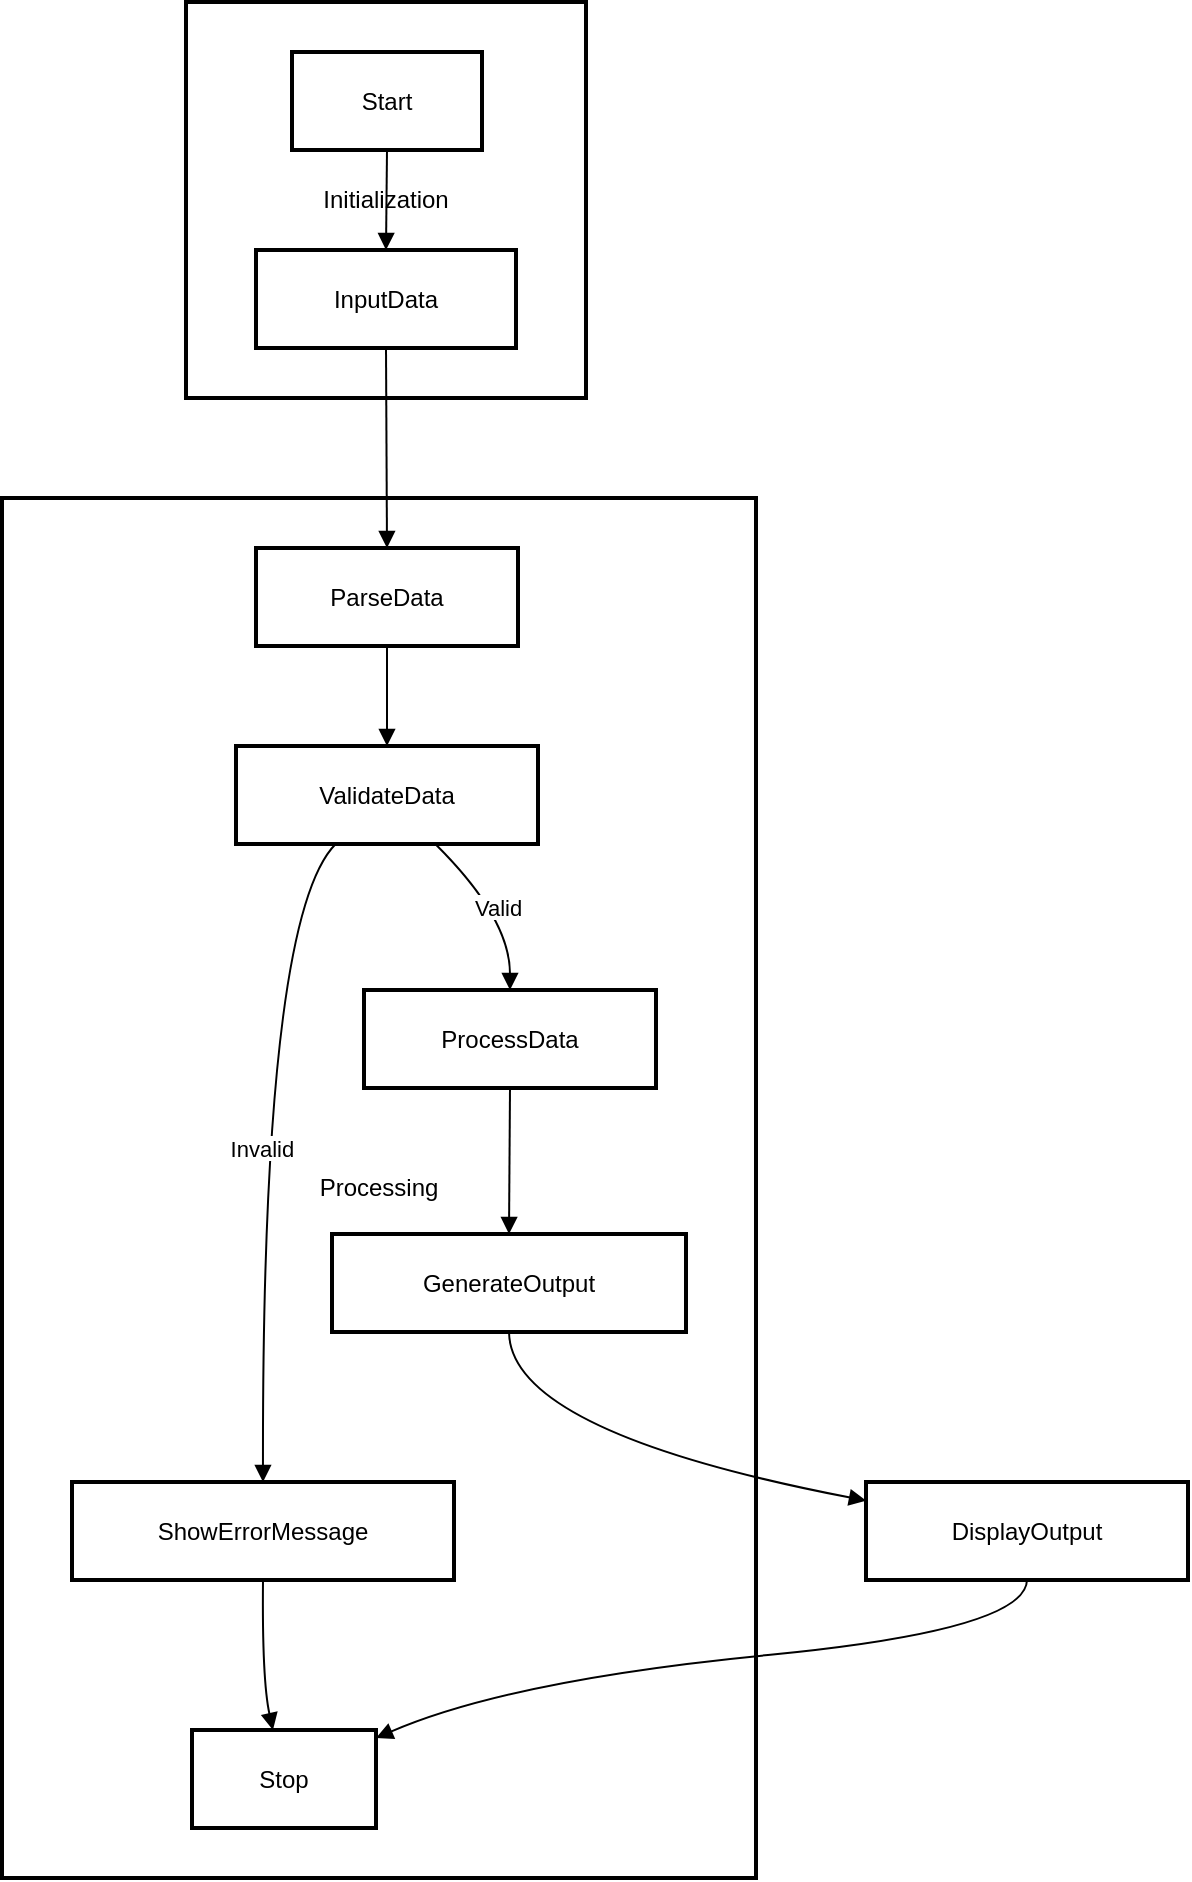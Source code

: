 <mxfile version="24.8.6">
  <diagram name="Page-1" id="5q-oD7oWX1aeSL-7wJqG">
    <mxGraphModel dx="1562" dy="891" grid="1" gridSize="10" guides="1" tooltips="1" connect="1" arrows="1" fold="1" page="1" pageScale="1" pageWidth="850" pageHeight="1100" math="0" shadow="0">
      <root>
        <mxCell id="0" />
        <mxCell id="1" parent="0" />
        <mxCell id="3" value="Processing" style="whiteSpace=wrap;strokeWidth=2;" parent="1" vertex="1">
          <mxGeometry x="8" y="256" width="377" height="690" as="geometry" />
        </mxCell>
        <mxCell id="4" value="Initialization" style="whiteSpace=wrap;strokeWidth=2;" parent="1" vertex="1">
          <mxGeometry x="100" y="8" width="200" height="198" as="geometry" />
        </mxCell>
        <mxCell id="5" value="Start" style="whiteSpace=wrap;strokeWidth=2;" parent="1" vertex="1">
          <mxGeometry x="153" y="33" width="95" height="49" as="geometry" />
        </mxCell>
        <mxCell id="6" value="InputData" style="whiteSpace=wrap;strokeWidth=2;" parent="1" vertex="1">
          <mxGeometry x="135" y="132" width="130" height="49" as="geometry" />
        </mxCell>
        <mxCell id="7" value="ParseData" style="whiteSpace=wrap;strokeWidth=2;" parent="1" vertex="1">
          <mxGeometry x="135" y="281" width="131" height="49" as="geometry" />
        </mxCell>
        <mxCell id="8" value="ValidateData" style="whiteSpace=wrap;strokeWidth=2;" parent="1" vertex="1">
          <mxGeometry x="125" y="380" width="151" height="49" as="geometry" />
        </mxCell>
        <mxCell id="9" value="ProcessData" style="whiteSpace=wrap;strokeWidth=2;" parent="1" vertex="1">
          <mxGeometry x="189" y="502" width="146" height="49" as="geometry" />
        </mxCell>
        <mxCell id="10" value="ShowErrorMessage" style="whiteSpace=wrap;strokeWidth=2;" parent="1" vertex="1">
          <mxGeometry x="43" y="748" width="191" height="49" as="geometry" />
        </mxCell>
        <mxCell id="11" value="Stop" style="whiteSpace=wrap;strokeWidth=2;" parent="1" vertex="1">
          <mxGeometry x="103" y="872" width="92" height="49" as="geometry" />
        </mxCell>
        <mxCell id="12" value="GenerateOutput" style="whiteSpace=wrap;strokeWidth=2;" parent="1" vertex="1">
          <mxGeometry x="173" y="624" width="177" height="49" as="geometry" />
        </mxCell>
        <mxCell id="13" value="DisplayOutput" style="whiteSpace=wrap;strokeWidth=2;" parent="1" vertex="1">
          <mxGeometry x="440" y="748" width="161" height="49" as="geometry" />
        </mxCell>
        <mxCell id="14" value="" style="curved=1;startArrow=none;endArrow=block;exitX=0.5;exitY=1;entryX=0.5;entryY=0;" parent="1" source="5" target="6" edge="1">
          <mxGeometry relative="1" as="geometry">
            <Array as="points" />
          </mxGeometry>
        </mxCell>
        <mxCell id="15" value="" style="curved=1;startArrow=none;endArrow=block;exitX=0.5;exitY=1;entryX=0.5;entryY=0;" parent="1" source="6" target="7" edge="1">
          <mxGeometry relative="1" as="geometry">
            <Array as="points" />
          </mxGeometry>
        </mxCell>
        <mxCell id="16" value="" style="curved=1;startArrow=none;endArrow=block;exitX=0.5;exitY=1;entryX=0.5;entryY=0;" parent="1" source="7" target="8" edge="1">
          <mxGeometry relative="1" as="geometry">
            <Array as="points" />
          </mxGeometry>
        </mxCell>
        <mxCell id="17" value="Valid" style="curved=1;startArrow=none;endArrow=block;exitX=0.66;exitY=1;entryX=0.5;entryY=0;" parent="1" source="8" target="9" edge="1">
          <mxGeometry relative="1" as="geometry">
            <Array as="points">
              <mxPoint x="262" y="466" />
            </Array>
          </mxGeometry>
        </mxCell>
        <mxCell id="18" value="Invalid" style="curved=1;startArrow=none;endArrow=block;exitX=0.33;exitY=1;entryX=0.5;entryY=0;" parent="1" source="8" target="10" edge="1">
          <mxGeometry relative="1" as="geometry">
            <Array as="points">
              <mxPoint x="138" y="466" />
            </Array>
          </mxGeometry>
        </mxCell>
        <mxCell id="19" value="" style="curved=1;startArrow=none;endArrow=block;exitX=0.5;exitY=1;entryX=0.44;entryY=0;" parent="1" source="10" target="11" edge="1">
          <mxGeometry relative="1" as="geometry">
            <Array as="points">
              <mxPoint x="138" y="847" />
            </Array>
          </mxGeometry>
        </mxCell>
        <mxCell id="20" value="" style="curved=1;startArrow=none;endArrow=block;exitX=0.5;exitY=1;entryX=0.5;entryY=0;" parent="1" source="9" target="12" edge="1">
          <mxGeometry relative="1" as="geometry">
            <Array as="points" />
          </mxGeometry>
        </mxCell>
        <mxCell id="21" value="" style="curved=1;startArrow=none;endArrow=block;exitX=0.5;exitY=1;entryX=0;entryY=0.19;" parent="1" source="12" target="13" edge="1">
          <mxGeometry relative="1" as="geometry">
            <Array as="points">
              <mxPoint x="262" y="723" />
            </Array>
          </mxGeometry>
        </mxCell>
        <mxCell id="22" value="" style="curved=1;startArrow=none;endArrow=block;exitX=0.5;exitY=1;entryX=0.99;entryY=0.09;" parent="1" source="13" target="11" edge="1">
          <mxGeometry relative="1" as="geometry">
            <Array as="points">
              <mxPoint x="520" y="822" />
              <mxPoint x="262" y="847" />
            </Array>
          </mxGeometry>
        </mxCell>
      </root>
    </mxGraphModel>
  </diagram>
</mxfile>
